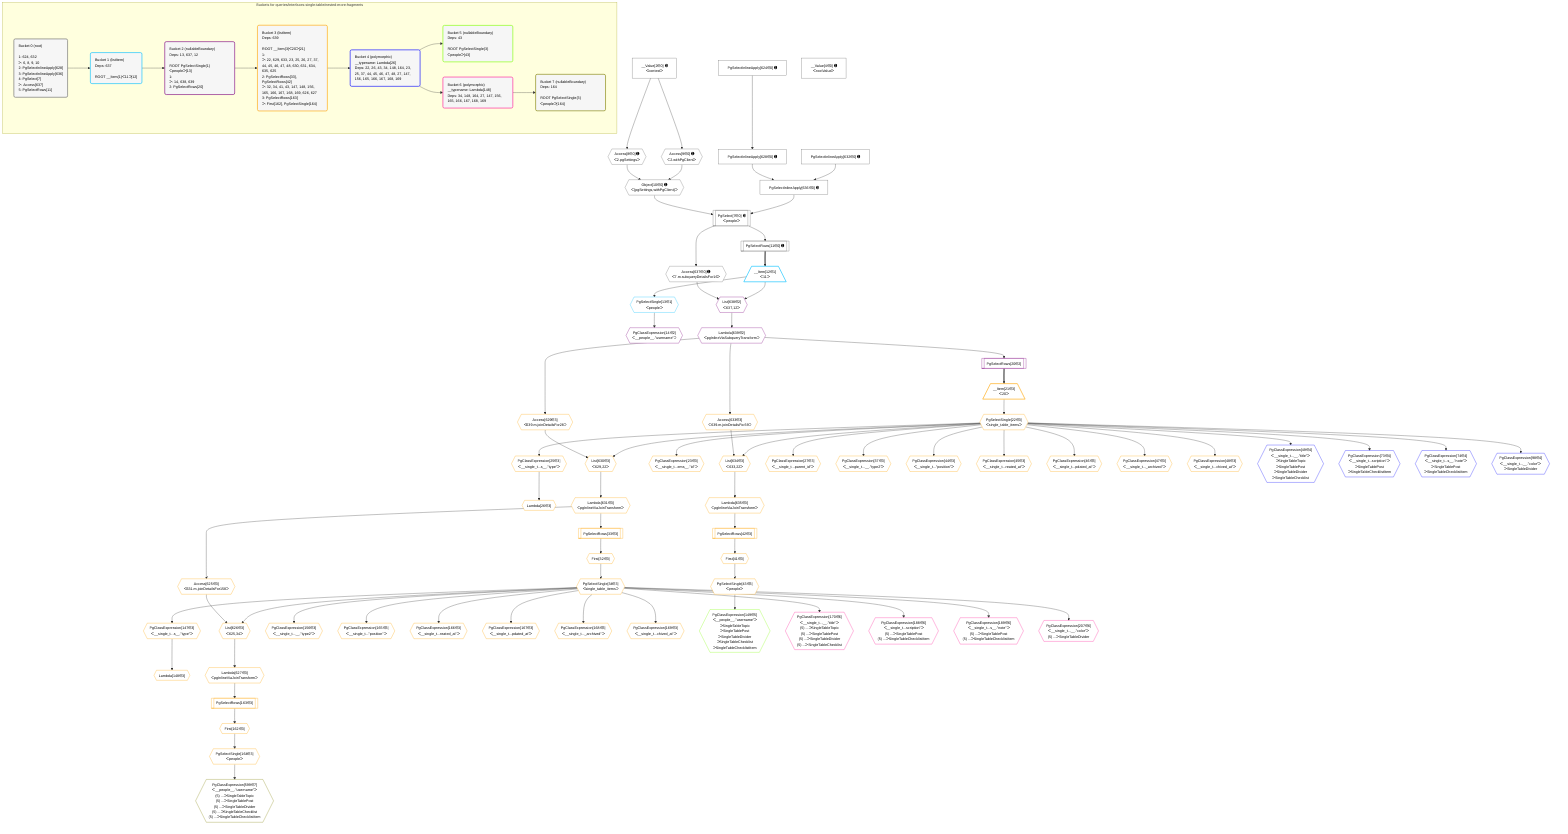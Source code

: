 %%{init: {'themeVariables': { 'fontSize': '12px'}}}%%
graph TD
    classDef path fill:#eee,stroke:#000,color:#000
    classDef plan fill:#fff,stroke-width:1px,color:#000
    classDef itemplan fill:#fff,stroke-width:2px,color:#000
    classDef unbatchedplan fill:#dff,stroke-width:1px,color:#000
    classDef sideeffectplan fill:#fcc,stroke-width:2px,color:#000
    classDef bucket fill:#f6f6f6,color:#000,stroke-width:2px,text-align:left

    subgraph "Buckets for queries/interfaces-single-table/nested-more-fragments"
    Bucket0("Bucket 0 (root)<br /><br />1: 624, 632<br />ᐳ: 6, 8, 9, 10<br />2: PgSelectInlineApply[628]<br />3: PgSelectInlineApply[636]<br />4: PgSelect[7]<br />ᐳ: Access[637]<br />5: PgSelectRows[11]"):::bucket
    Bucket1("Bucket 1 (listItem)<br />Deps: 637<br /><br />ROOT __Item{1}ᐸ11ᐳ[12]"):::bucket
    Bucket2("Bucket 2 (nullableBoundary)<br />Deps: 13, 637, 12<br /><br />ROOT PgSelectSingle{1}ᐸpeopleᐳ[13]<br />1: <br />ᐳ: 14, 638, 639<br />2: PgSelectRows[20]"):::bucket
    Bucket3("Bucket 3 (listItem)<br />Deps: 639<br /><br />ROOT __Item{3}ᐸ20ᐳ[21]<br />1: <br />ᐳ: 22, 629, 633, 23, 25, 26, 27, 37, 44, 45, 46, 47, 48, 630, 631, 634, 635, 625<br />2: PgSelectRows[33], PgSelectRows[42]<br />ᐳ: 32, 34, 41, 43, 147, 148, 156, 165, 166, 167, 168, 169, 626, 627<br />3: PgSelectRows[163]<br />ᐳ: First[162], PgSelectSingle[164]"):::bucket
    Bucket4("Bucket 4 (polymorphic)<br />__typename: Lambda[26]<br />Deps: 22, 26, 43, 34, 148, 164, 23, 25, 37, 44, 45, 46, 47, 48, 27, 147, 156, 165, 166, 167, 168, 169"):::bucket
    Bucket5("Bucket 5 (nullableBoundary)<br />Deps: 43<br /><br />ROOT PgSelectSingle{3}ᐸpeopleᐳ[43]"):::bucket
    Bucket6("Bucket 6 (polymorphic)<br />__typename: Lambda[148]<br />Deps: 34, 148, 164, 27, 147, 156, 165, 166, 167, 168, 169"):::bucket
    Bucket7("Bucket 7 (nullableBoundary)<br />Deps: 164<br /><br />ROOT PgSelectSingle{3}ᐸpeopleᐳ[164]"):::bucket
    end
    Bucket0 --> Bucket1
    Bucket1 --> Bucket2
    Bucket2 --> Bucket3
    Bucket3 --> Bucket4
    Bucket4 --> Bucket5 & Bucket6
    Bucket6 --> Bucket7

    %% plan dependencies
    PgSelectInlineApply636["PgSelectInlineApply[636∈0] ➊"]:::plan
    PgSelectInlineApply628["PgSelectInlineApply[628∈0] ➊"]:::plan
    PgSelectInlineApply632["PgSelectInlineApply[632∈0] ➊"]:::plan
    PgSelectInlineApply628 & PgSelectInlineApply632 --> PgSelectInlineApply636
    PgSelect7[["PgSelect[7∈0] ➊<br />ᐸpeopleᐳ"]]:::plan
    Object10{{"Object[10∈0] ➊<br />ᐸ{pgSettings,withPgClient}ᐳ"}}:::plan
    Object10 & PgSelectInlineApply636 --> PgSelect7
    Access8{{"Access[8∈0] ➊<br />ᐸ2.pgSettingsᐳ"}}:::plan
    Access9{{"Access[9∈0] ➊<br />ᐸ2.withPgClientᐳ"}}:::plan
    Access8 & Access9 --> Object10
    __Value2["__Value[2∈0] ➊<br />ᐸcontextᐳ"]:::plan
    __Value2 --> Access8
    __Value2 --> Access9
    PgSelectRows11[["PgSelectRows[11∈0] ➊"]]:::plan
    PgSelect7 --> PgSelectRows11
    PgSelectInlineApply624["PgSelectInlineApply[624∈0] ➊"]:::plan
    PgSelectInlineApply624 --> PgSelectInlineApply628
    Access637{{"Access[637∈0] ➊<br />ᐸ7.m.subqueryDetailsFor16ᐳ"}}:::plan
    PgSelect7 --> Access637
    __Value4["__Value[4∈0] ➊<br />ᐸrootValueᐳ"]:::plan
    __Item12[/"__Item[12∈1]<br />ᐸ11ᐳ"\]:::itemplan
    PgSelectRows11 ==> __Item12
    PgSelectSingle13{{"PgSelectSingle[13∈1]<br />ᐸpeopleᐳ"}}:::plan
    __Item12 --> PgSelectSingle13
    List638{{"List[638∈2]<br />ᐸ637,12ᐳ"}}:::plan
    Access637 & __Item12 --> List638
    PgClassExpression14{{"PgClassExpression[14∈2]<br />ᐸ__people__.”username”ᐳ"}}:::plan
    PgSelectSingle13 --> PgClassExpression14
    PgSelectRows20[["PgSelectRows[20∈2]"]]:::plan
    Lambda639{{"Lambda[639∈2]<br />ᐸpgInlineViaSubqueryTransformᐳ"}}:::plan
    Lambda639 --> PgSelectRows20
    List638 --> Lambda639
    List626{{"List[626∈3]<br />ᐸ625,34ᐳ"}}:::plan
    Access625{{"Access[625∈3]<br />ᐸ631.m.joinDetailsFor158ᐳ"}}:::plan
    PgSelectSingle34{{"PgSelectSingle[34∈3]<br />ᐸsingle_table_itemsᐳ"}}:::plan
    Access625 & PgSelectSingle34 --> List626
    List630{{"List[630∈3]<br />ᐸ629,22ᐳ"}}:::plan
    Access629{{"Access[629∈3]<br />ᐸ639.m.joinDetailsFor28ᐳ"}}:::plan
    PgSelectSingle22{{"PgSelectSingle[22∈3]<br />ᐸsingle_table_itemsᐳ"}}:::plan
    Access629 & PgSelectSingle22 --> List630
    List634{{"List[634∈3]<br />ᐸ633,22ᐳ"}}:::plan
    Access633{{"Access[633∈3]<br />ᐸ639.m.joinDetailsFor39ᐳ"}}:::plan
    Access633 & PgSelectSingle22 --> List634
    __Item21[/"__Item[21∈3]<br />ᐸ20ᐳ"\]:::itemplan
    PgSelectRows20 ==> __Item21
    __Item21 --> PgSelectSingle22
    PgClassExpression23{{"PgClassExpression[23∈3]<br />ᐸ__single_t...ems__.”id”ᐳ"}}:::plan
    PgSelectSingle22 --> PgClassExpression23
    PgClassExpression25{{"PgClassExpression[25∈3]<br />ᐸ__single_t...s__.”type”ᐳ"}}:::plan
    PgSelectSingle22 --> PgClassExpression25
    Lambda26{{"Lambda[26∈3]"}}:::plan
    PgClassExpression25 --> Lambda26
    PgClassExpression27{{"PgClassExpression[27∈3]<br />ᐸ__single_t...parent_id”ᐳ"}}:::plan
    PgSelectSingle22 --> PgClassExpression27
    First32{{"First[32∈3]"}}:::plan
    PgSelectRows33[["PgSelectRows[33∈3]"]]:::plan
    PgSelectRows33 --> First32
    Lambda631{{"Lambda[631∈3]<br />ᐸpgInlineViaJoinTransformᐳ"}}:::plan
    Lambda631 --> PgSelectRows33
    First32 --> PgSelectSingle34
    PgClassExpression37{{"PgClassExpression[37∈3]<br />ᐸ__single_t...__.”type2”ᐳ"}}:::plan
    PgSelectSingle22 --> PgClassExpression37
    First41{{"First[41∈3]"}}:::plan
    PgSelectRows42[["PgSelectRows[42∈3]"]]:::plan
    PgSelectRows42 --> First41
    Lambda635{{"Lambda[635∈3]<br />ᐸpgInlineViaJoinTransformᐳ"}}:::plan
    Lambda635 --> PgSelectRows42
    PgSelectSingle43{{"PgSelectSingle[43∈3]<br />ᐸpeopleᐳ"}}:::plan
    First41 --> PgSelectSingle43
    PgClassExpression44{{"PgClassExpression[44∈3]<br />ᐸ__single_t...”position”ᐳ"}}:::plan
    PgSelectSingle22 --> PgClassExpression44
    PgClassExpression45{{"PgClassExpression[45∈3]<br />ᐸ__single_t...reated_at”ᐳ"}}:::plan
    PgSelectSingle22 --> PgClassExpression45
    PgClassExpression46{{"PgClassExpression[46∈3]<br />ᐸ__single_t...pdated_at”ᐳ"}}:::plan
    PgSelectSingle22 --> PgClassExpression46
    PgClassExpression47{{"PgClassExpression[47∈3]<br />ᐸ__single_t..._archived”ᐳ"}}:::plan
    PgSelectSingle22 --> PgClassExpression47
    PgClassExpression48{{"PgClassExpression[48∈3]<br />ᐸ__single_t...chived_at”ᐳ"}}:::plan
    PgSelectSingle22 --> PgClassExpression48
    PgClassExpression147{{"PgClassExpression[147∈3]<br />ᐸ__single_t...s__.”type”ᐳ"}}:::plan
    PgSelectSingle34 --> PgClassExpression147
    Lambda148{{"Lambda[148∈3]"}}:::plan
    PgClassExpression147 --> Lambda148
    PgClassExpression156{{"PgClassExpression[156∈3]<br />ᐸ__single_t...__.”type2”ᐳ"}}:::plan
    PgSelectSingle34 --> PgClassExpression156
    First162{{"First[162∈3]"}}:::plan
    PgSelectRows163[["PgSelectRows[163∈3]"]]:::plan
    PgSelectRows163 --> First162
    Lambda627{{"Lambda[627∈3]<br />ᐸpgInlineViaJoinTransformᐳ"}}:::plan
    Lambda627 --> PgSelectRows163
    PgSelectSingle164{{"PgSelectSingle[164∈3]<br />ᐸpeopleᐳ"}}:::plan
    First162 --> PgSelectSingle164
    PgClassExpression165{{"PgClassExpression[165∈3]<br />ᐸ__single_t...”position”ᐳ"}}:::plan
    PgSelectSingle34 --> PgClassExpression165
    PgClassExpression166{{"PgClassExpression[166∈3]<br />ᐸ__single_t...reated_at”ᐳ"}}:::plan
    PgSelectSingle34 --> PgClassExpression166
    PgClassExpression167{{"PgClassExpression[167∈3]<br />ᐸ__single_t...pdated_at”ᐳ"}}:::plan
    PgSelectSingle34 --> PgClassExpression167
    PgClassExpression168{{"PgClassExpression[168∈3]<br />ᐸ__single_t..._archived”ᐳ"}}:::plan
    PgSelectSingle34 --> PgClassExpression168
    PgClassExpression169{{"PgClassExpression[169∈3]<br />ᐸ__single_t...chived_at”ᐳ"}}:::plan
    PgSelectSingle34 --> PgClassExpression169
    Lambda631 --> Access625
    List626 --> Lambda627
    Lambda639 --> Access629
    List630 --> Lambda631
    Lambda639 --> Access633
    List634 --> Lambda635
    PgClassExpression49{{"PgClassExpression[49∈4]<br />ᐸ__single_t...__.”title”ᐳ<br />ᐳSingleTableTopic<br />ᐳSingleTablePost<br />ᐳSingleTableDivider<br />ᐳSingleTableChecklist"}}:::plan
    PgSelectSingle22 --> PgClassExpression49
    PgClassExpression73{{"PgClassExpression[73∈4]<br />ᐸ__single_t...scription”ᐳ<br />ᐳSingleTablePost<br />ᐳSingleTableChecklistItem"}}:::plan
    PgSelectSingle22 --> PgClassExpression73
    PgClassExpression74{{"PgClassExpression[74∈4]<br />ᐸ__single_t...s__.”note”ᐳ<br />ᐳSingleTablePost<br />ᐳSingleTableChecklistItem"}}:::plan
    PgSelectSingle22 --> PgClassExpression74
    PgClassExpression98{{"PgClassExpression[98∈4]<br />ᐸ__single_t...__.”color”ᐳ<br />ᐳSingleTableDivider"}}:::plan
    PgSelectSingle22 --> PgClassExpression98
    PgClassExpression149{{"PgClassExpression[149∈5]<br />ᐸ__people__.”username”ᐳ<br />ᐳSingleTableTopic<br />ᐳSingleTablePost<br />ᐳSingleTableDivider<br />ᐳSingleTableChecklist<br />ᐳSingleTableChecklistItem"}}:::plan
    PgSelectSingle43 --> PgClassExpression149
    PgClassExpression170{{"PgClassExpression[170∈6]<br />ᐸ__single_t...__.”title”ᐳ<br />(5) ...ᐳSingleTableTopic<br />(5) ...ᐳSingleTablePost<br />(5) ...ᐳSingleTableDivider<br />(5) ...ᐳSingleTableChecklist"}}:::plan
    PgSelectSingle34 --> PgClassExpression170
    PgClassExpression188{{"PgClassExpression[188∈6]<br />ᐸ__single_t...scription”ᐳ<br />(5) ...ᐳSingleTablePost<br />(5) ...ᐳSingleTableChecklistItem"}}:::plan
    PgSelectSingle34 --> PgClassExpression188
    PgClassExpression189{{"PgClassExpression[189∈6]<br />ᐸ__single_t...s__.”note”ᐳ<br />(5) ...ᐳSingleTablePost<br />(5) ...ᐳSingleTableChecklistItem"}}:::plan
    PgSelectSingle34 --> PgClassExpression189
    PgClassExpression207{{"PgClassExpression[207∈6]<br />ᐸ__single_t...__.”color”ᐳ<br />(5) ...ᐳSingleTableDivider"}}:::plan
    PgSelectSingle34 --> PgClassExpression207
    PgClassExpression599{{"PgClassExpression[599∈7]<br />ᐸ__people__.”username”ᐳ<br />(5) ...ᐳSingleTableTopic<br />(5) ...ᐳSingleTablePost<br />(5) ...ᐳSingleTableDivider<br />(5) ...ᐳSingleTableChecklist<br />(5) ...ᐳSingleTableChecklistItem"}}:::plan
    PgSelectSingle164 --> PgClassExpression599

    %% define steps
    classDef bucket0 stroke:#696969
    class Bucket0,__Value2,__Value4,PgSelect7,Access8,Access9,Object10,PgSelectRows11,PgSelectInlineApply624,PgSelectInlineApply628,PgSelectInlineApply632,PgSelectInlineApply636,Access637 bucket0
    classDef bucket1 stroke:#00bfff
    class Bucket1,__Item12,PgSelectSingle13 bucket1
    classDef bucket2 stroke:#7f007f
    class Bucket2,PgClassExpression14,PgSelectRows20,List638,Lambda639 bucket2
    classDef bucket3 stroke:#ffa500
    class Bucket3,__Item21,PgSelectSingle22,PgClassExpression23,PgClassExpression25,Lambda26,PgClassExpression27,First32,PgSelectRows33,PgSelectSingle34,PgClassExpression37,First41,PgSelectRows42,PgSelectSingle43,PgClassExpression44,PgClassExpression45,PgClassExpression46,PgClassExpression47,PgClassExpression48,PgClassExpression147,Lambda148,PgClassExpression156,First162,PgSelectRows163,PgSelectSingle164,PgClassExpression165,PgClassExpression166,PgClassExpression167,PgClassExpression168,PgClassExpression169,Access625,List626,Lambda627,Access629,List630,Lambda631,Access633,List634,Lambda635 bucket3
    classDef bucket4 stroke:#0000ff
    class Bucket4,PgClassExpression49,PgClassExpression73,PgClassExpression74,PgClassExpression98 bucket4
    classDef bucket5 stroke:#7fff00
    class Bucket5,PgClassExpression149 bucket5
    classDef bucket6 stroke:#ff1493
    class Bucket6,PgClassExpression170,PgClassExpression188,PgClassExpression189,PgClassExpression207 bucket6
    classDef bucket7 stroke:#808000
    class Bucket7,PgClassExpression599 bucket7